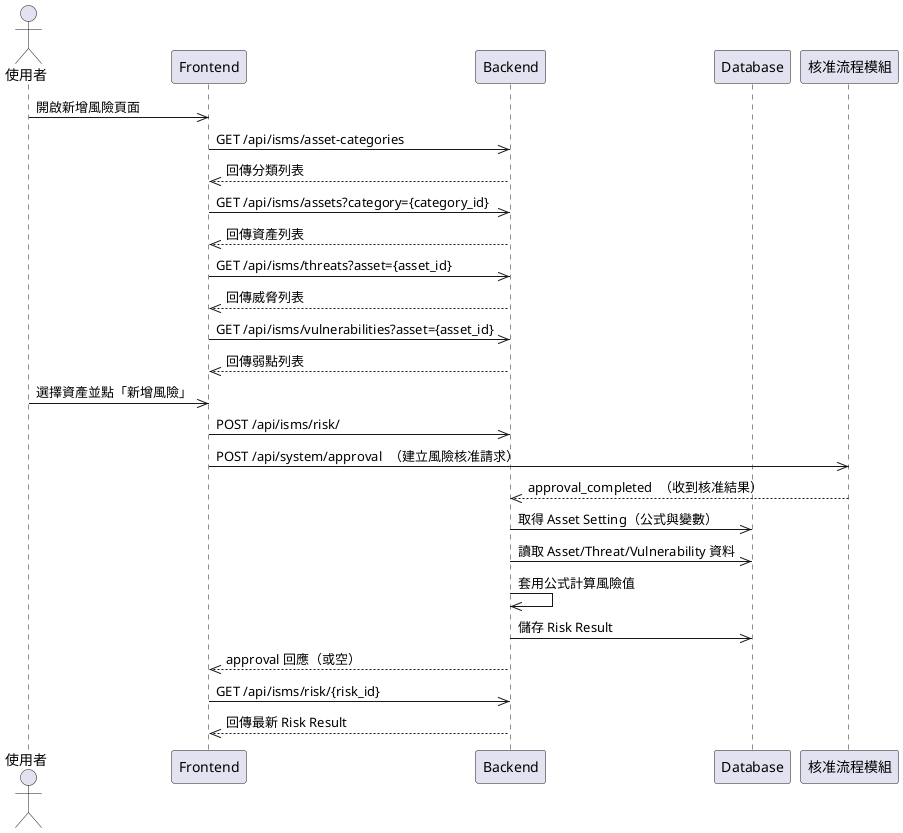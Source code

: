 @startuml
actor User as "使用者"
participant Frontend
participant Backend
participant Database
participant Approval as "核准流程模組"

User ->> Frontend: 開啟新增風險頁面
Frontend ->> Backend: GET /api/isms/asset-categories
Backend -->> Frontend: 回傳分類列表
Frontend ->> Backend: GET /api/isms/assets?category={category_id}
Backend -->> Frontend: 回傳資產列表
Frontend ->> Backend: GET /api/isms/threats?asset={asset_id}
Backend -->> Frontend: 回傳威脅列表
Frontend ->> Backend: GET /api/isms/vulnerabilities?asset={asset_id}
Backend -->> Frontend: 回傳弱點列表
User ->> Frontend: 選擇資產並點「新增風險」
Frontend ->> Backend: POST /api/isms/risk/
Frontend ->> Approval: POST /api/system/approval  （建立風險核准請求）
Approval -->> Backend: approval_completed  （收到核准結果）
Backend ->> Database: 取得 Asset Setting（公式與變數）
Backend ->> Database: 讀取 Asset/Threat/Vulnerability 資料
Backend ->> Backend: 套用公式計算風險值
Backend ->> Database: 儲存 Risk Result
Backend -->> Frontend: approval 回應（或空）
Frontend ->> Backend: GET /api/isms/risk/{risk_id}
Backend -->> Frontend: 回傳最新 Risk Result
@enduml